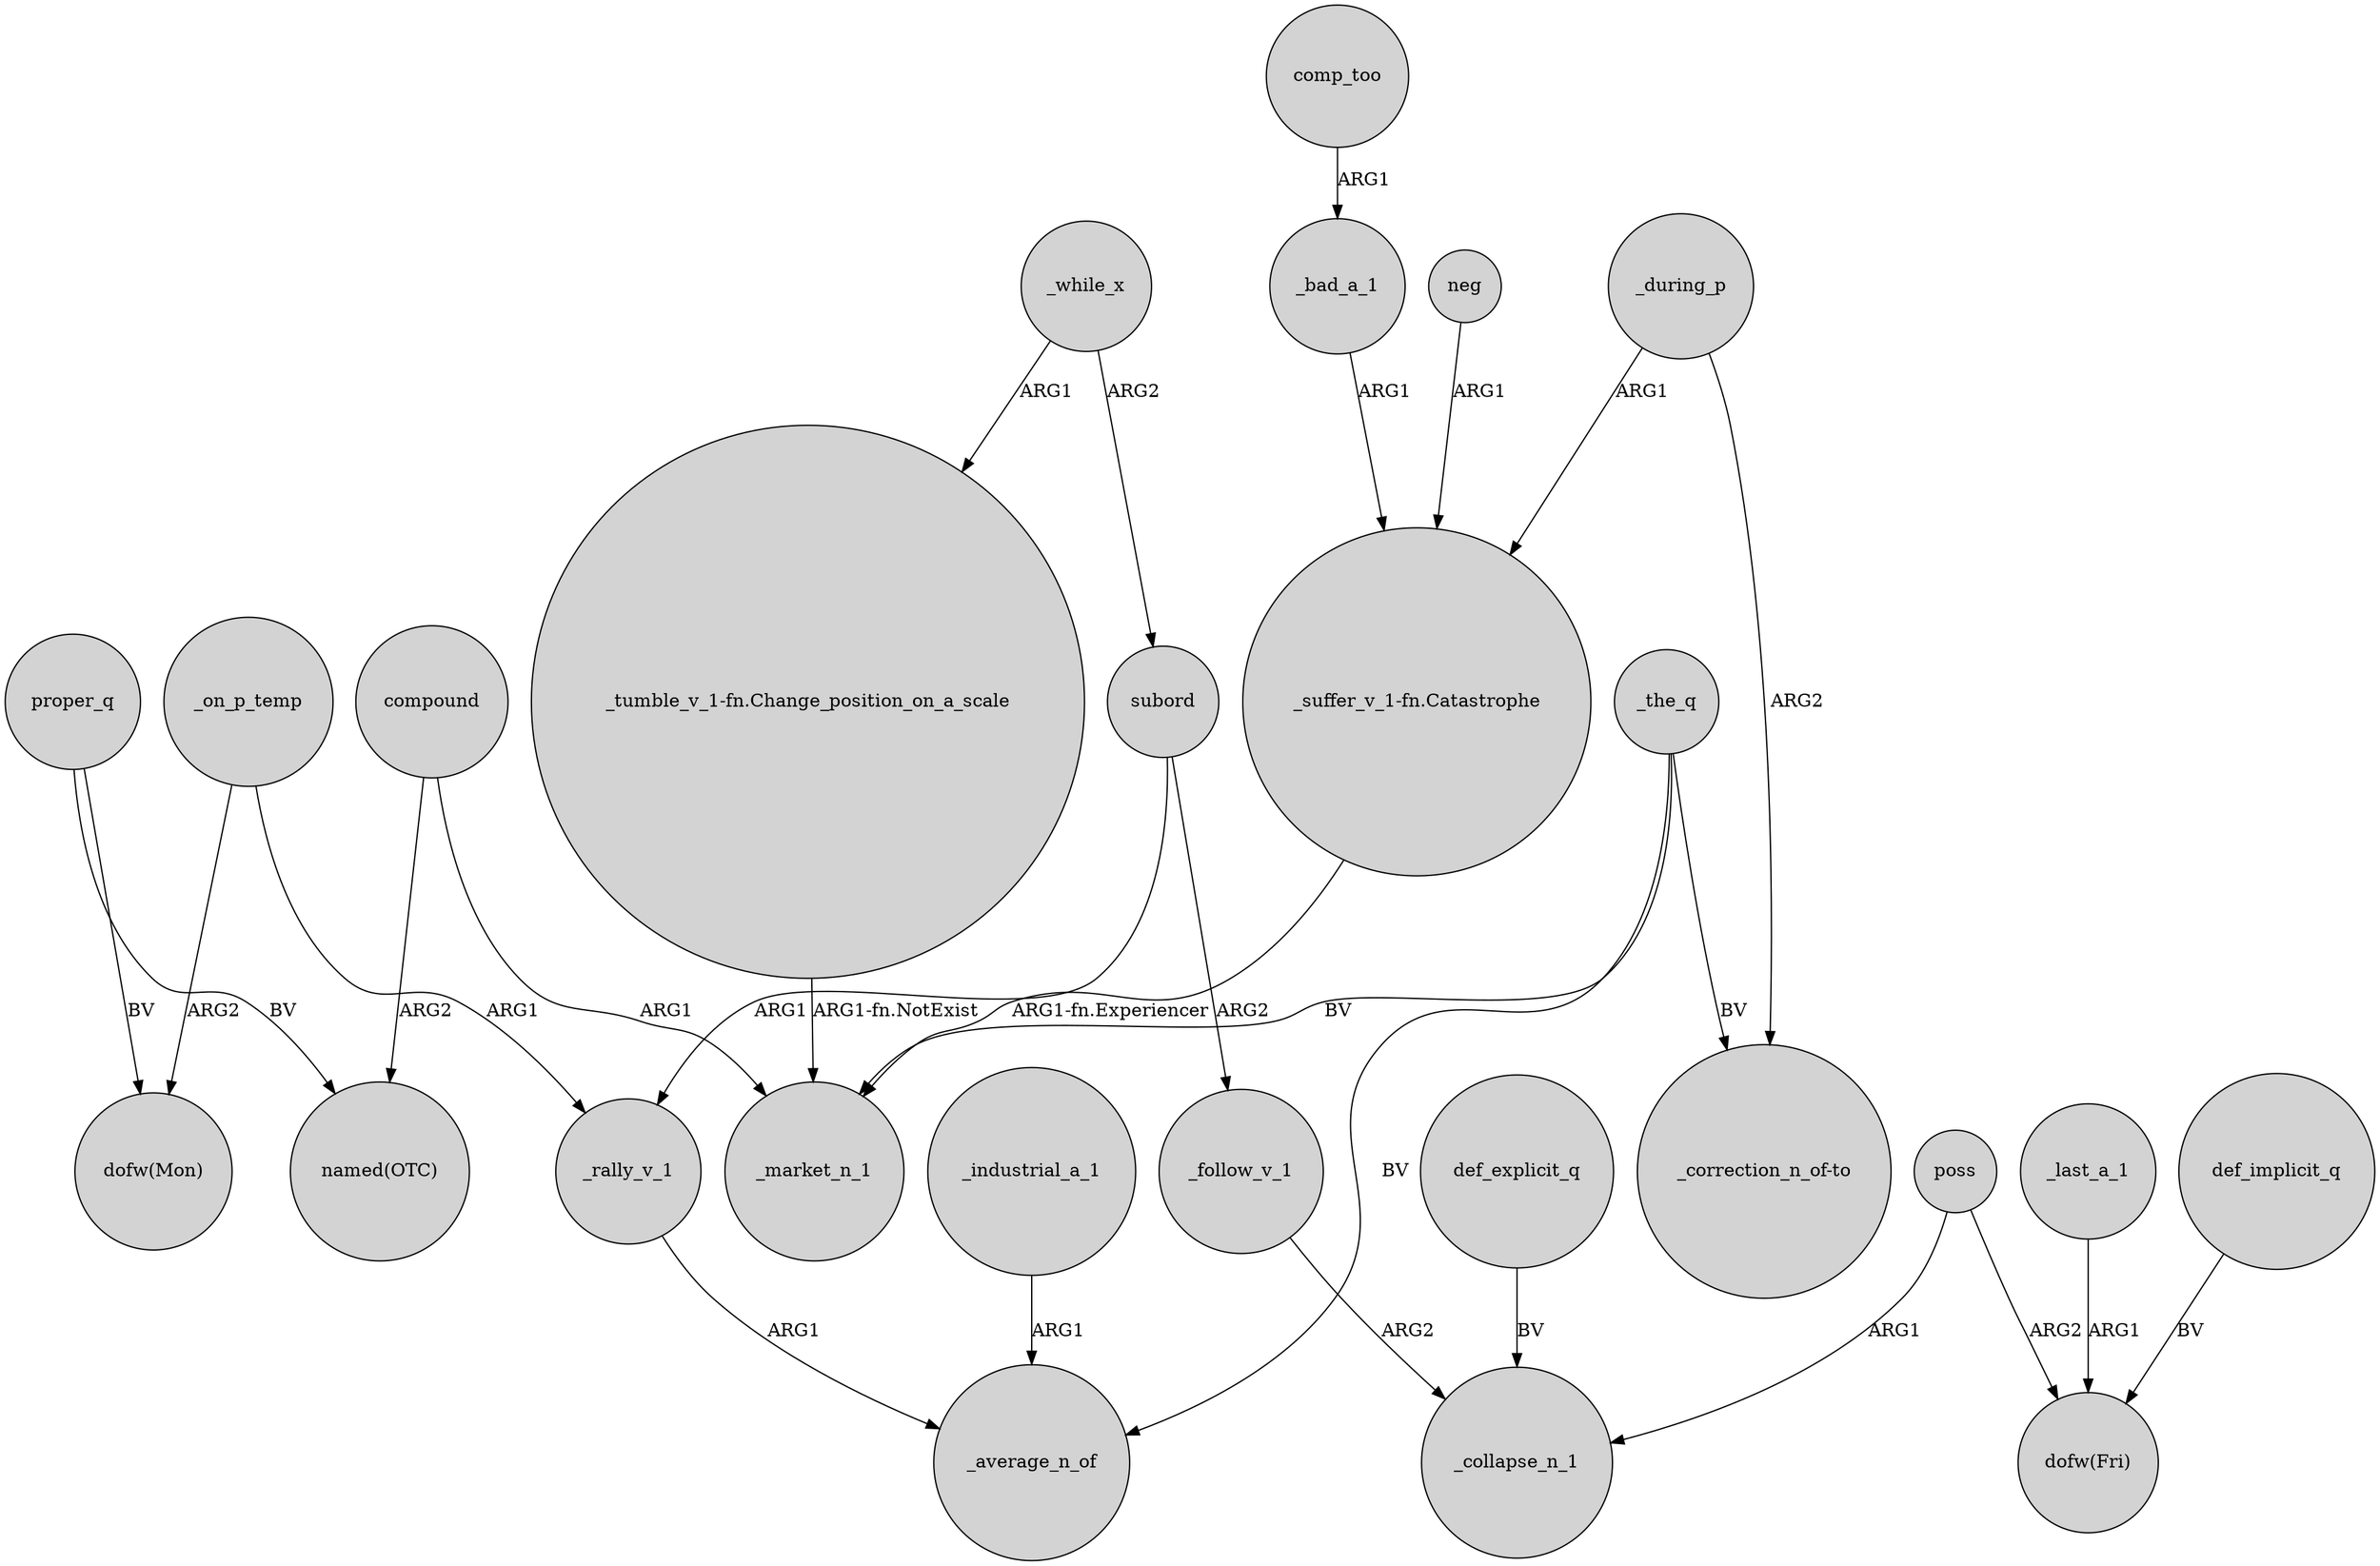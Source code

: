 digraph {
	node [shape=circle style=filled]
	_while_x -> "_tumble_v_1-fn.Change_position_on_a_scale" [label=ARG1]
	def_explicit_q -> _collapse_n_1 [label=BV]
	compound -> "named(OTC)" [label=ARG2]
	_bad_a_1 -> "_suffer_v_1-fn.Catastrophe" [label=ARG1]
	_rally_v_1 -> _average_n_of [label=ARG1]
	neg -> "_suffer_v_1-fn.Catastrophe" [label=ARG1]
	_last_a_1 -> "dofw(Fri)" [label=ARG1]
	_during_p -> "_correction_n_of-to" [label=ARG2]
	proper_q -> "named(OTC)" [label=BV]
	_while_x -> subord [label=ARG2]
	subord -> _follow_v_1 [label=ARG2]
	_the_q -> "_correction_n_of-to" [label=BV]
	"_tumble_v_1-fn.Change_position_on_a_scale" -> _market_n_1 [label="ARG1-fn.NotExist"]
	"_suffer_v_1-fn.Catastrophe" -> _market_n_1 [label="ARG1-fn.Experiencer"]
	comp_too -> _bad_a_1 [label=ARG1]
	poss -> "dofw(Fri)" [label=ARG2]
	_the_q -> _average_n_of [label=BV]
	proper_q -> "dofw(Mon)" [label=BV]
	_follow_v_1 -> _collapse_n_1 [label=ARG2]
	poss -> _collapse_n_1 [label=ARG1]
	_during_p -> "_suffer_v_1-fn.Catastrophe" [label=ARG1]
	_on_p_temp -> "dofw(Mon)" [label=ARG2]
	compound -> _market_n_1 [label=ARG1]
	_industrial_a_1 -> _average_n_of [label=ARG1]
	def_implicit_q -> "dofw(Fri)" [label=BV]
	_the_q -> _market_n_1 [label=BV]
	subord -> _rally_v_1 [label=ARG1]
	_on_p_temp -> _rally_v_1 [label=ARG1]
}

